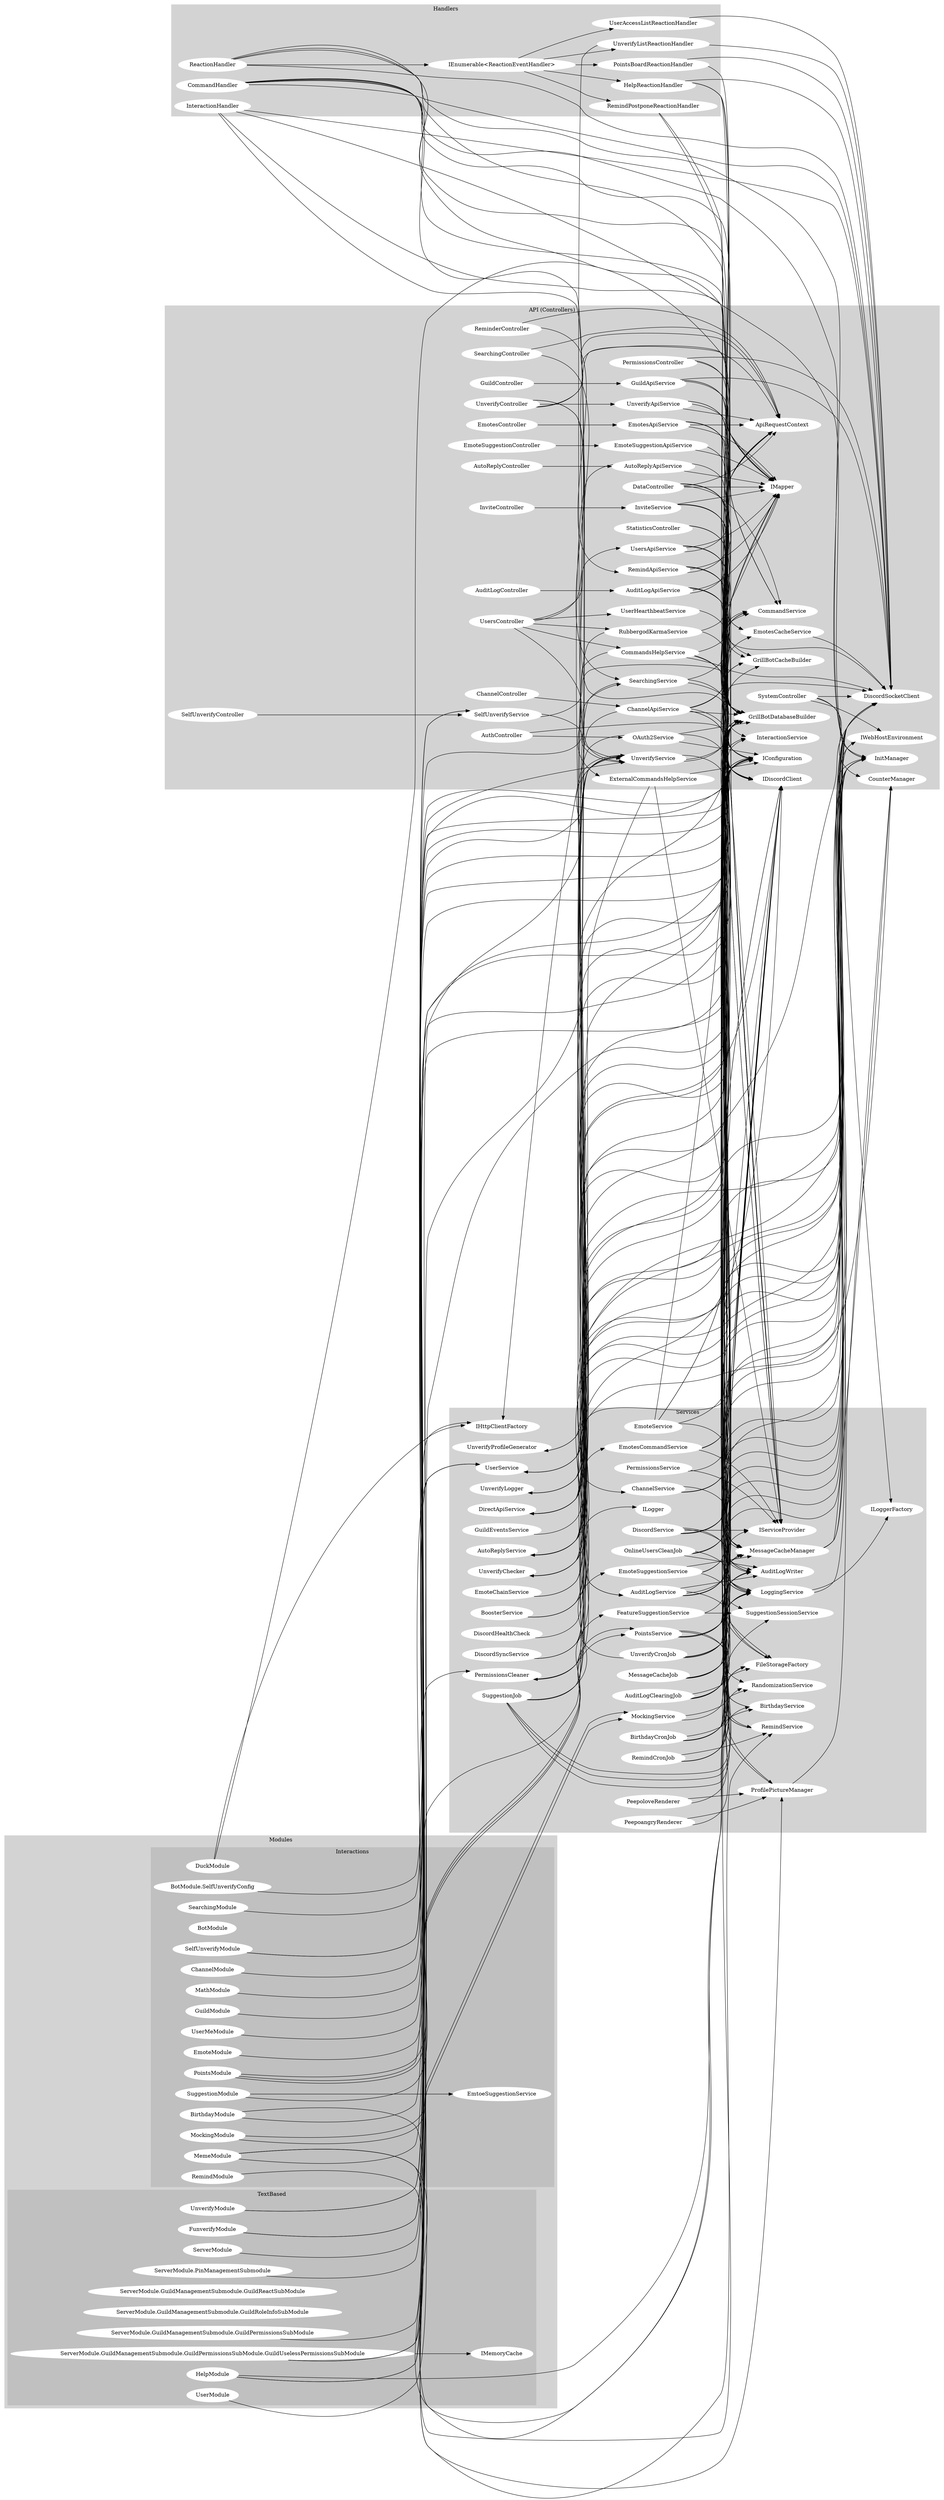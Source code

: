 digraph G {
    rankdir=LR
    
    subgraph cluster_0 {
		style=filled;
		color=lightgrey;
		node [
		    style=filled,
		    color=white
	    ];
		
		AuditLogController -> { AuditLogApiService }
        AuthController -> { OAuth2Service IDiscordClient }
        AutoReplyController -> { AutoReplyApiService }
        ChannelController -> { ChannelApiService }
        DataController -> { IDiscordClient CommandService IConfiguration InteractionService EmotesCacheService IMapper GrillBotDatabaseBuilder ApiRequestContext }
        EmotesController -> EmotesApiService
        EmoteSuggestionController -> EmoteSuggestionApiService
        GuildController -> { GuildApiService }
        InviteController -> InviteService
        PermissionsController -> { DiscordSocketClient IMapper GrillBotDatabaseBuilder }
        ReminderController -> { RemindApiService ApiRequestContext }
        SearchingController -> { SearchingService ApiRequestContext }
        SelfUnverifyController -> SelfUnverifyService
        StatisticsController -> { GrillBotDatabaseBuilder GrillBotCacheBuilder }
        SystemController -> { IWebHostEnvironment DiscordSocketClient InitManager CounterManager }
        UnverifyController -> { UnverifyService IDiscordClient IMapper UnverifyApiService ApiRequestContext }
        UsersController -> { CommandsHelpService ExternalCommandsHelpService UsersApiService RubbergodKarmaService ApiRequestContext UserHearthbeatService }
		
		label = "API (Controllers)";
	}
	
	subgraph cluster_2 {
	    style=filled;
		color=lightgrey;
		node [
		    style=filled,
		    color=white
	    ];
	    
	    AuditLogService -> { DiscordSocketClient GrillBotDatabaseBuilder MessageCacheManager FileStorageFactory InitManager AuditLogWriter }
	    AuditLogApiService -> { GrillBotDatabaseBuilder IMapper FileStorageFactory ApiRequestContext AuditLogWriter }
	    AuditLogClearingJob -> { LoggingService AuditLogWriter IDiscordClient GrillBotDatabaseBuilder FileStorageFactory InitManager }
	    AuditLogWriter -> { GrillBotDatabaseBuilder }
	    
	    BirthdayCronJob -> { IConfiguration BirthdayService LoggingService AuditLogWriter IDiscordClient InitManager }
	    BirthdayService -> { IDiscordClient GrillBotDatabaseBuilder }
        
        CommandsHelpService -> { DiscordSocketClient CommandService ChannelService IServiceProvider IConfiguration }
        ExternalCommandsHelpService -> { DirectApiService IConfiguration IServiceProvider }
        DirectApiService -> { DiscordSocketClient IConfiguration InitManager GrillBotCacheBuilder }
        
        DiscordHealthCheck -> DiscordSocketClient
        DiscordService -> { DiscordSocketClient IConfiguration IServiceProvider CommandService LoggingService IWebHostEnvironment InitManager InteractionService AuditLogWriter }
        DiscordSyncService -> { DiscordSocketClient GrillBotDatabaseBuilder InitManager }
        
        EmoteChainService -> { IConfiguration DiscordSocketClient }
        EmotesApiService -> { GrillBotDatabaseBuilder EmotesCacheService IMapper ApiRequestContext AuditLogWriter }
        EmotesCacheService -> DiscordSocketClient
        EmotesCommandService -> { IServiceProvider GrillBotDatabaseBuilder IDiscordClient }
        EmoteService -> { DiscordSocketClient GrillBotDatabaseBuilder IConfiguration MessageCacheManager EmotesCacheService }
	    
	    GuildApiService -> { GrillBotDatabaseBuilder DiscordSocketClient IMapper GrillBotCacheBuilder }
	    GuildEventsService -> GrillBotDatabaseBuilder
	    
	    ChannelService -> { DiscordSocketClient GrillBotDatabaseBuilder IConfiguration MessageCacheManager }
	    ChannelApiService -> { GrillBotDatabaseBuilder IMapper IDiscordClient MessageCacheManager AutoReplyService ApiRequestContext AuditLogWriter }
	    
	    PeepoangryRenderer -> { FileStorageFactory ProfilePictureManager }
	    PeepoloveRenderer -> { FileStorageFactory ProfilePictureManager }
	    
	    LoggingService -> { DiscordSocketClient CommandService ILoggerFactory IConfiguration GrillBotDatabaseBuilder InteractionService }
	    
	    PermissionsCleaner -> { CounterManager ILogger }
	    PermissionsService -> { GrillBotDatabaseBuilder IServiceProvider }
	    
	    RemindCronJob -> { LoggingService AuditLogWriter IDiscordClient RemindService InitManager }
	    RemindService -> { IDiscordClient GrillBotDatabaseBuilder IConfiguration }
	    RemindApiService -> { GrillBotDatabaseBuilder IMapper ApiRequestContext RemindService AuditLogWriter }
	    
	    EmoteSuggestionApiService -> { GrillBotDatabaseBuilder IMapper }
	    EmoteSuggestionService -> { SuggestionSessionService GrillBotDatabaseBuilder IDiscordClient MessageCacheManager }
	    FeatureSuggestionService -> { SuggestionSessionService IConfiguration }
	    SuggestionJob -> { LoggingService AuditLogWriter IDiscordClient InitManager EmoteSuggestionService SuggestionSessionService }
	    
	    SelfUnverifyService -> { UnverifyService GrillBotDatabaseBuilder }
	    UnverifyApiService -> { GrillBotDatabaseBuilder IMapper IDiscordClient ApiRequestContext }
	    UnverifyChecker -> { GrillBotDatabaseBuilder IConfiguration IWebHostEnvironment }
	    UnverifyCronJob -> { LoggingService AuditLogWriter IDiscordClient UnverifyService InitManager }
	    UnverifyLogger -> { IDiscordClient GrillBotDatabaseBuilder }
	    UnverifyProfileGenerator -> GrillBotDatabaseBuilder
	    UnverifyService -> { DiscordSocketClient UnverifyChecker UnverifyProfileGenerator UnverifyLogger GrillBotDatabaseBuilder LoggingService PermissionsCleaner }
	    
	    OnlineUsersCleanJob -> { LoggingService AuditLogWriter IDiscordClient GrillBotDatabaseBuilder InitManager }
	    
	    PointsService -> { DiscordSocketClient GrillBotDatabaseBuilder IConfiguration MessageCacheManager RandomizationService ProfilePictureManager }
	    UserService -> { GrillBotDatabaseBuilder IConfiguration }
	    UsersApiService -> { GrillBotDatabaseBuilder IMapper IDiscordClient ApiRequestContext AuditLogWriter }
	    RubbergodKarmaService -> { DirectApiService IDiscordClient IMapper }
	    UserHearthbeatService -> { GrillBotDatabaseBuilder }
	   
	    AutoReplyApiService -> { AutoReplyService GrillBotDatabaseBuilder IMapper }
	    AutoReplyService -> { IConfiguration DiscordSocketClient GrillBotDatabaseBuilder InitManager }
	    
	    BoosterService -> { DiscordSocketClient GrillBotDatabaseBuilder IConfiguration InitManager }
	    
	    InviteService -> { DiscordSocketClient GrillBotDatabaseBuilder IMapper AuditLogWriter }
	    MessageCacheJob -> { LoggingService AuditLogWriter IDiscordClient InitManager MessageCacheManager }
	    
	    MockingService -> { IConfiguration RandomizationService }
	    
	    OAuth2Service -> { IConfiguration GrillBotDatabaseBuilder LoggingService IHttpClientFactory }
	    
	    SearchingService -> { IDiscordClient GrillBotDatabaseBuilder UserService IMapper }
	    
	    label = "Services"
	}
	
	subgraph cluster_3 {
	    style=filled;
		color=lightgrey;
		node [
		    style=filled,
		    color=white
	    ];
	    
	    CommandHandler -> { DiscordSocketClient CommandService IServiceProvider IConfiguration AuditLogService InitManager }
	    
	    InteractionHandler -> { DiscordSocketClient IServiceProvider InitManager AuditLogService }
	    ReactionHandler -> { DiscordSocketClient "IEnumerable<ReactionEventHandler>" MessageCacheManager InitManager LoggingService }
	    
	    "IEnumerable<ReactionEventHandler>" -> "HelpReactionHandler"
	    "IEnumerable<ReactionEventHandler>" -> "PointsBoardReactionHandler"
	    "IEnumerable<ReactionEventHandler>" -> "UserAccessListReactionHandler"
	    "IEnumerable<ReactionEventHandler>" -> "UnverifyListReactionHandler"
	    "IEnumerable<ReactionEventHandler>" -> "RemindPostponeReactionHandler"
	    "HelpReactionHandler" -> "CommandService"
	    "HelpReactionHandler" -> "DiscordSocketClient"
	    "HelpReactionHandler" -> "IServiceProvider"
	    "HelpReactionHandler" -> "IConfiguration"
	    "PointsBoardReactionHandler" -> "GrillBotDatabaseBuilder"
	    "PointsBoardReactionHandler" -> "DiscordSocketClient"
	    "RemindPostponeReactionHandler" -> "GrillBotDatabaseBuilder"
	    "RemindPostponeReactionHandler" -> "IDiscordClient"
	    "UserAccessListReactionHandler" -> "DiscordSocketClient"
	    "UnverifyListReactionHandler" -> "DiscordSocketClient"
	    "UnverifyListReactionHandler" -> "UnverifyService"
	    
	    label = "Handlers"
	}
	
	subgraph cluster_4 {
	    style=filled;
		color=lightgrey;
		node [
		    style=filled,
		    color=white
	    ];
	    
	    subgraph cluster_4_1 {
    	    style=filled;
    		color=grey;
    		node [
    		    style=filled,
    		    color=white
    	    ];
    	    
    	    SelfUnverifyModule -> SelfUnverifyService
    	    SelfUnverifyModule -> IConfiguration
    	    UserMeModule -> UserService
    	    BirthdayModule -> BirthdayService
    	    BirthdayModule -> IConfiguration
            BotModule
    	    "BotModule.SelfUnverifyConfig" -> SelfUnverifyService
            DuckModule -> IHttpClientFactory
    	    DuckModule -> IConfiguration
    	    EmoteModule -> EmotesCommandService
    	    GuildModule -> UserService
    	    ChannelModule -> { GrillBotDatabaseBuilder }
    	    MathModule -> IHttpClientFactory
    	    MemeModule -> RandomizationService
    	    MemeModule -> IConfiguration
    	    MockingModule -> MockingService
    	    PointsModule -> PointsService
    	    RemindModule -> RemindService
    	    SearchingModule -> SearchingService
    	    SuggestionModule -> { EmtoeSuggestionService FeatureSuggestionService }
    	    
	        label = "Interactions"
	    }
	    
	    subgraph cluster_4_2 {
    	    style=filled;
    		color=grey;
    		node [
    		    style=filled,
    		    color=white
    	    ];
    	    
    	    "ServerModule" -> "IConfiguration"
    	    "ServerModule.PinManagementSubmodule" -> "IConfiguration"
    	    "ServerModule.GuildManagementSubmodule.GuildPermissionsSubModule" -> "IConfiguration"
    	    "ServerModule.GuildManagementSubmodule.GuildPermissionsSubModule.GuildUselessPermissionsSubModule" -> { IMemoryCache IConfiguration PermissionsCleaner UnverifyService }
    	    "ServerModule.GuildManagementSubmodule.GuildReactSubModule"
    	    "ServerModule.GuildManagementSubmodule.GuildRoleInfoSubModule"
    	    
    	    "PointsModule" -> "PointsService"
    	    "PointsModule" -> "GrillBotDatabaseBuilder"
    	    
    	    "MockingModule" -> "MockingService"
    	    
    	    MemeModule -> { FileStorageFactory ProfilePictureManager }
    	    HelpModule -> { CommandService IServiceProvider IConfiguration }
    	    
    	    "UserModule" -> "UserService"
    	    
    	    "UnverifyModule" -> "UnverifyService"
    	    "UnverifyModule" -> "IConfiguration"
    	    
    	    "FunverifyModule" -> "UnverifyService"
    	    "FunverifyModule" -> "IConfiguration"
    	    
	        label = "TextBased"
	    }
	    
	    label = "Modules";
	}
	
	subgraph cluster_5 {
	    style=filled;
		color=lightgrey;
		node [
		    style=filled,
		    color=white
	    ];
	    
	    MessageCacheManager -> { DiscordSocketClient InitManager GrillBotCacheBuilder CounterManager }
	    ProfilePictureManager -> { GrillBotCacheBuilder CounterManager }
	    GrillBotCacheBuilder -> { IServiceProvider }
	    
	    label = "Cache";
	}
	
	subgraph cluster_6 {
	    style=filled;
		color=lightgrey;
		node [
		    style=filled,
		    color=white
	    ];
	    
	    GrillBotDatabaseBuilder -> { IServiceProvider }
	    
	    label = "Database";
	}
	
	subgraph cluster_7 {
	    style=filled;
		color=lightgrey;
		node [
		    style=filled,
		    color=white
	    ];
	    
	    InitManager -> ILoggerFactory
	    CounterManager
	    FileStorageFactory -> IConfiguration
	    ApiRequestContext
	    
	    label = "Common";
	}
}
